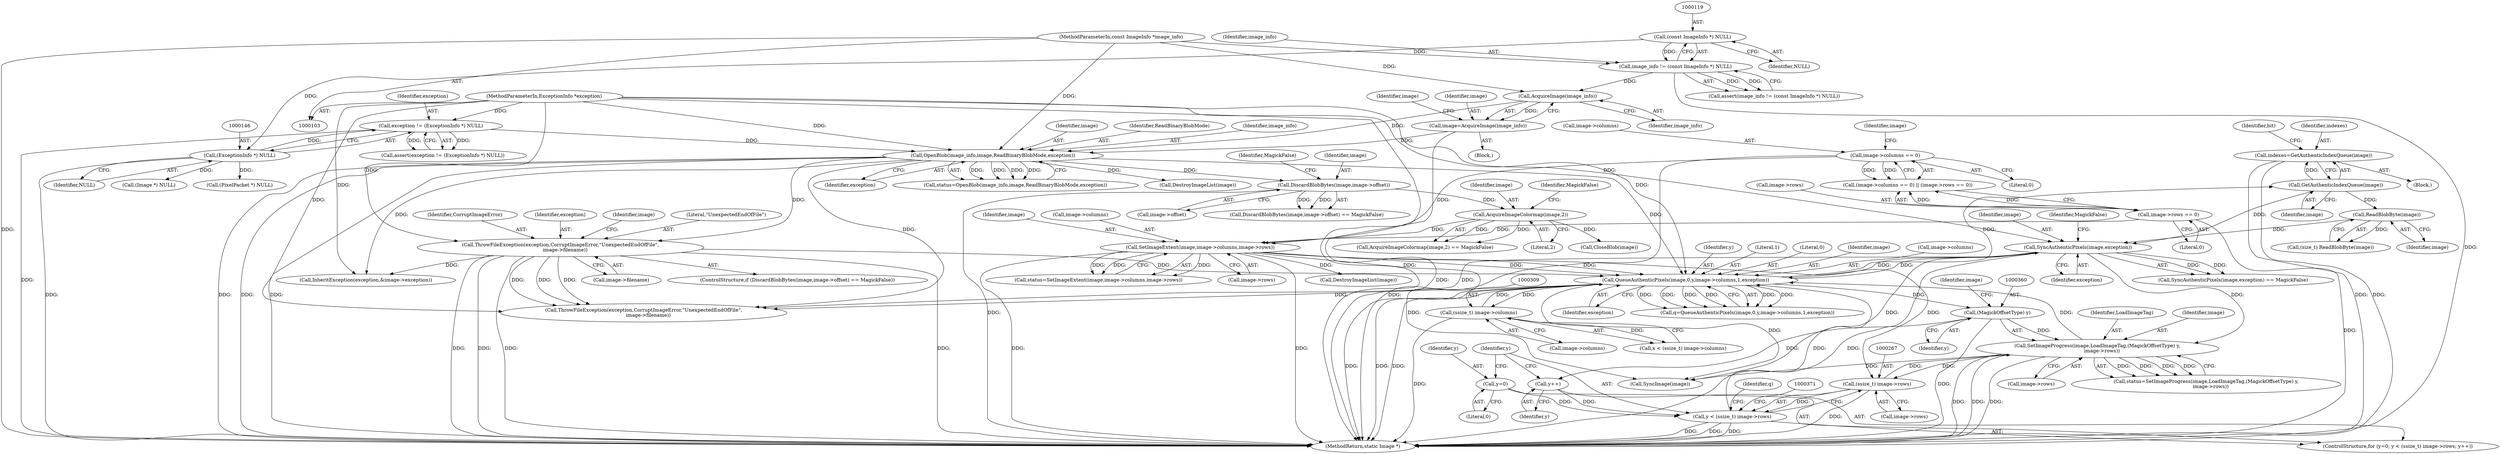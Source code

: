 digraph "0_ImageMagick_f6e9d0d9955e85bdd7540b251cd50d598dacc5e6_35@pointer" {
"1000292" [label="(Call,indexes=GetAuthenticIndexQueue(image))"];
"1000294" [label="(Call,GetAuthenticIndexQueue(image))"];
"1000276" [label="(Call,QueueAuthenticPixels(image,0,y,image->columns,1,exception))"];
"1000238" [label="(Call,SetImageExtent(image,image->columns,image->rows))"];
"1000215" [label="(Call,AcquireImageColormap(image,2))"];
"1000195" [label="(Call,DiscardBlobBytes(image,image->offset))"];
"1000175" [label="(Call,OpenBlob(image_info,image,ReadBinaryBlobMode,exception))"];
"1000156" [label="(Call,AcquireImage(image_info))"];
"1000116" [label="(Call,image_info != (const ImageInfo *) NULL)"];
"1000104" [label="(MethodParameterIn,const ImageInfo *image_info)"];
"1000118" [label="(Call,(const ImageInfo *) NULL)"];
"1000154" [label="(Call,image=AcquireImage(image_info))"];
"1000143" [label="(Call,exception != (ExceptionInfo *) NULL)"];
"1000105" [label="(MethodParameterIn,ExceptionInfo *exception)"];
"1000145" [label="(Call,(ExceptionInfo *) NULL)"];
"1000160" [label="(Call,image->columns == 0)"];
"1000165" [label="(Call,image->rows == 0)"];
"1000356" [label="(Call,SetImageProgress(image,LoadImageTag,(MagickOffsetType) y,\n      image->rows))"];
"1000349" [label="(Call,SyncAuthenticPixels(image,exception))"];
"1000324" [label="(Call,ReadBlobByte(image))"];
"1000359" [label="(Call,(MagickOffsetType) y)"];
"1000266" [label="(Call,(ssize_t) image->rows)"];
"1000264" [label="(Call,y < (ssize_t) image->rows)"];
"1000261" [label="(Call,y=0)"];
"1000271" [label="(Call,y++)"];
"1000308" [label="(Call,(ssize_t) image->columns)"];
"1000201" [label="(Call,ThrowFileException(exception,CorruptImageError,\"UnexpectedEndOfFile\",\n      image->filename))"];
"1000288" [label="(Call,(PixelPacket *) NULL)"];
"1000231" [label="(Call,CloseBlob(image))"];
"1000200" [label="(Identifier,MagickFalse)"];
"1000322" [label="(Call,(size_t) ReadBlobByte(image))"];
"1000177" [label="(Identifier,image)"];
"1000362" [label="(Call,image->rows)"];
"1000161" [label="(Call,image->columns)"];
"1000262" [label="(Identifier,y)"];
"1000243" [label="(Call,image->rows)"];
"1000265" [label="(Identifier,y)"];
"1000147" [label="(Identifier,NULL)"];
"1000215" [label="(Call,AcquireImageColormap(image,2))"];
"1000117" [label="(Identifier,image_info)"];
"1000157" [label="(Identifier,image_info)"];
"1000361" [label="(Identifier,y)"];
"1000325" [label="(Identifier,image)"];
"1000324" [label="(Call,ReadBlobByte(image))"];
"1000379" [label="(Call,ThrowFileException(exception,CorruptImageError,\"UnexpectedEndOfFile\",\n      image->filename))"];
"1000292" [label="(Call,indexes=GetAuthenticIndexQueue(image))"];
"1000173" [label="(Call,status=OpenBlob(image_info,image,ReadBinaryBlobMode,exception))"];
"1000284" [label="(Identifier,exception)"];
"1000352" [label="(Identifier,MagickFalse)"];
"1000274" [label="(Call,q=QueueAuthenticPixels(image,0,y,image->columns,1,exception))"];
"1000195" [label="(Call,DiscardBlobBytes(image,image->offset))"];
"1000156" [label="(Call,AcquireImage(image_info))"];
"1000216" [label="(Identifier,image)"];
"1000279" [label="(Identifier,y)"];
"1000104" [label="(MethodParameterIn,const ImageInfo *image_info)"];
"1000283" [label="(Literal,1)"];
"1000116" [label="(Call,image_info != (const ImageInfo *) NULL)"];
"1000164" [label="(Literal,0)"];
"1000154" [label="(Call,image=AcquireImage(image_info))"];
"1000201" [label="(Call,ThrowFileException(exception,CorruptImageError,\"UnexpectedEndOfFile\",\n      image->filename))"];
"1000187" [label="(Call,DestroyImageList(image))"];
"1000350" [label="(Identifier,image)"];
"1000356" [label="(Call,SetImageProgress(image,LoadImageTag,(MagickOffsetType) y,\n      image->rows))"];
"1000106" [label="(Block,)"];
"1000308" [label="(Call,(ssize_t) image->columns)"];
"1000276" [label="(Call,QueueAuthenticPixels(image,0,y,image->columns,1,exception))"];
"1000190" [label="(Call,(Image *) NULL)"];
"1000261" [label="(Call,y=0)"];
"1000202" [label="(Identifier,exception)"];
"1000295" [label="(Identifier,image)"];
"1000218" [label="(Identifier,MagickFalse)"];
"1000210" [label="(Identifier,image)"];
"1000358" [label="(Identifier,LoadImageTag)"];
"1000372" [label="(Call,SyncImage(image))"];
"1000266" [label="(Call,(ssize_t) image->rows)"];
"1000263" [label="(Literal,0)"];
"1000264" [label="(Call,y < (ssize_t) image->rows)"];
"1000105" [label="(MethodParameterIn,ExceptionInfo *exception)"];
"1000278" [label="(Literal,0)"];
"1000159" [label="(Call,(image->columns == 0) || (image->rows == 0))"];
"1000354" [label="(Call,status=SetImageProgress(image,LoadImageTag,(MagickOffsetType) y,\n      image->rows))"];
"1000167" [label="(Identifier,image)"];
"1000214" [label="(Call,AcquireImageColormap(image,2) == MagickFalse)"];
"1000120" [label="(Identifier,NULL)"];
"1000169" [label="(Literal,0)"];
"1000258" [label="(Call,DestroyImageList(image))"];
"1000178" [label="(Identifier,ReadBinaryBlobMode)"];
"1000239" [label="(Identifier,image)"];
"1000166" [label="(Call,image->rows)"];
"1000236" [label="(Call,status=SetImageExtent(image,image->columns,image->rows))"];
"1000160" [label="(Call,image->columns == 0)"];
"1000197" [label="(Call,image->offset)"];
"1000273" [label="(Block,)"];
"1000260" [label="(ControlStructure,for (y=0; y < (ssize_t) image->rows; y++))"];
"1000348" [label="(Call,SyncAuthenticPixels(image,exception) == MagickFalse)"];
"1000297" [label="(Identifier,bit)"];
"1000351" [label="(Identifier,exception)"];
"1000357" [label="(Identifier,image)"];
"1000393" [label="(MethodReturn,static Image *)"];
"1000115" [label="(Call,assert(image_info != (const ImageInfo *) NULL))"];
"1000277" [label="(Identifier,image)"];
"1000204" [label="(Literal,\"UnexpectedEndOfFile\")"];
"1000165" [label="(Call,image->rows == 0)"];
"1000162" [label="(Identifier,image)"];
"1000205" [label="(Call,image->filename)"];
"1000359" [label="(Call,(MagickOffsetType) y)"];
"1000194" [label="(Call,DiscardBlobBytes(image,image->offset) == MagickFalse)"];
"1000271" [label="(Call,y++)"];
"1000145" [label="(Call,(ExceptionInfo *) NULL)"];
"1000176" [label="(Identifier,image_info)"];
"1000179" [label="(Identifier,exception)"];
"1000143" [label="(Call,exception != (ExceptionInfo *) NULL)"];
"1000280" [label="(Call,image->columns)"];
"1000240" [label="(Call,image->columns)"];
"1000155" [label="(Identifier,image)"];
"1000306" [label="(Call,x < (ssize_t) image->columns)"];
"1000196" [label="(Identifier,image)"];
"1000272" [label="(Identifier,y)"];
"1000217" [label="(Literal,2)"];
"1000175" [label="(Call,OpenBlob(image_info,image,ReadBinaryBlobMode,exception))"];
"1000238" [label="(Call,SetImageExtent(image,image->columns,image->rows))"];
"1000349" [label="(Call,SyncAuthenticPixels(image,exception))"];
"1000142" [label="(Call,assert(exception != (ExceptionInfo *) NULL))"];
"1000193" [label="(ControlStructure,if (DiscardBlobBytes(image,image->offset) == MagickFalse))"];
"1000293" [label="(Identifier,indexes)"];
"1000363" [label="(Identifier,image)"];
"1000294" [label="(Call,GetAuthenticIndexQueue(image))"];
"1000268" [label="(Call,image->rows)"];
"1000275" [label="(Identifier,q)"];
"1000203" [label="(Identifier,CorruptImageError)"];
"1000251" [label="(Call,InheritException(exception,&image->exception))"];
"1000310" [label="(Call,image->columns)"];
"1000144" [label="(Identifier,exception)"];
"1000118" [label="(Call,(const ImageInfo *) NULL)"];
"1000292" -> "1000273"  [label="AST: "];
"1000292" -> "1000294"  [label="CFG: "];
"1000293" -> "1000292"  [label="AST: "];
"1000294" -> "1000292"  [label="AST: "];
"1000297" -> "1000292"  [label="CFG: "];
"1000292" -> "1000393"  [label="DDG: "];
"1000292" -> "1000393"  [label="DDG: "];
"1000294" -> "1000292"  [label="DDG: "];
"1000294" -> "1000295"  [label="CFG: "];
"1000295" -> "1000294"  [label="AST: "];
"1000276" -> "1000294"  [label="DDG: "];
"1000294" -> "1000324"  [label="DDG: "];
"1000294" -> "1000349"  [label="DDG: "];
"1000276" -> "1000274"  [label="AST: "];
"1000276" -> "1000284"  [label="CFG: "];
"1000277" -> "1000276"  [label="AST: "];
"1000278" -> "1000276"  [label="AST: "];
"1000279" -> "1000276"  [label="AST: "];
"1000280" -> "1000276"  [label="AST: "];
"1000283" -> "1000276"  [label="AST: "];
"1000284" -> "1000276"  [label="AST: "];
"1000274" -> "1000276"  [label="CFG: "];
"1000276" -> "1000393"  [label="DDG: "];
"1000276" -> "1000393"  [label="DDG: "];
"1000276" -> "1000393"  [label="DDG: "];
"1000276" -> "1000274"  [label="DDG: "];
"1000276" -> "1000274"  [label="DDG: "];
"1000276" -> "1000274"  [label="DDG: "];
"1000276" -> "1000274"  [label="DDG: "];
"1000276" -> "1000274"  [label="DDG: "];
"1000276" -> "1000274"  [label="DDG: "];
"1000238" -> "1000276"  [label="DDG: "];
"1000238" -> "1000276"  [label="DDG: "];
"1000356" -> "1000276"  [label="DDG: "];
"1000264" -> "1000276"  [label="DDG: "];
"1000308" -> "1000276"  [label="DDG: "];
"1000349" -> "1000276"  [label="DDG: "];
"1000175" -> "1000276"  [label="DDG: "];
"1000201" -> "1000276"  [label="DDG: "];
"1000105" -> "1000276"  [label="DDG: "];
"1000276" -> "1000308"  [label="DDG: "];
"1000276" -> "1000349"  [label="DDG: "];
"1000276" -> "1000359"  [label="DDG: "];
"1000276" -> "1000372"  [label="DDG: "];
"1000276" -> "1000379"  [label="DDG: "];
"1000238" -> "1000236"  [label="AST: "];
"1000238" -> "1000243"  [label="CFG: "];
"1000239" -> "1000238"  [label="AST: "];
"1000240" -> "1000238"  [label="AST: "];
"1000243" -> "1000238"  [label="AST: "];
"1000236" -> "1000238"  [label="CFG: "];
"1000238" -> "1000393"  [label="DDG: "];
"1000238" -> "1000393"  [label="DDG: "];
"1000238" -> "1000236"  [label="DDG: "];
"1000238" -> "1000236"  [label="DDG: "];
"1000238" -> "1000236"  [label="DDG: "];
"1000215" -> "1000238"  [label="DDG: "];
"1000160" -> "1000238"  [label="DDG: "];
"1000165" -> "1000238"  [label="DDG: "];
"1000238" -> "1000258"  [label="DDG: "];
"1000238" -> "1000266"  [label="DDG: "];
"1000238" -> "1000372"  [label="DDG: "];
"1000215" -> "1000214"  [label="AST: "];
"1000215" -> "1000217"  [label="CFG: "];
"1000216" -> "1000215"  [label="AST: "];
"1000217" -> "1000215"  [label="AST: "];
"1000218" -> "1000215"  [label="CFG: "];
"1000215" -> "1000214"  [label="DDG: "];
"1000215" -> "1000214"  [label="DDG: "];
"1000195" -> "1000215"  [label="DDG: "];
"1000215" -> "1000231"  [label="DDG: "];
"1000195" -> "1000194"  [label="AST: "];
"1000195" -> "1000197"  [label="CFG: "];
"1000196" -> "1000195"  [label="AST: "];
"1000197" -> "1000195"  [label="AST: "];
"1000200" -> "1000195"  [label="CFG: "];
"1000195" -> "1000393"  [label="DDG: "];
"1000195" -> "1000194"  [label="DDG: "];
"1000195" -> "1000194"  [label="DDG: "];
"1000175" -> "1000195"  [label="DDG: "];
"1000175" -> "1000173"  [label="AST: "];
"1000175" -> "1000179"  [label="CFG: "];
"1000176" -> "1000175"  [label="AST: "];
"1000177" -> "1000175"  [label="AST: "];
"1000178" -> "1000175"  [label="AST: "];
"1000179" -> "1000175"  [label="AST: "];
"1000173" -> "1000175"  [label="CFG: "];
"1000175" -> "1000393"  [label="DDG: "];
"1000175" -> "1000393"  [label="DDG: "];
"1000175" -> "1000393"  [label="DDG: "];
"1000175" -> "1000173"  [label="DDG: "];
"1000175" -> "1000173"  [label="DDG: "];
"1000175" -> "1000173"  [label="DDG: "];
"1000175" -> "1000173"  [label="DDG: "];
"1000156" -> "1000175"  [label="DDG: "];
"1000104" -> "1000175"  [label="DDG: "];
"1000154" -> "1000175"  [label="DDG: "];
"1000143" -> "1000175"  [label="DDG: "];
"1000105" -> "1000175"  [label="DDG: "];
"1000175" -> "1000187"  [label="DDG: "];
"1000175" -> "1000201"  [label="DDG: "];
"1000175" -> "1000251"  [label="DDG: "];
"1000175" -> "1000379"  [label="DDG: "];
"1000156" -> "1000154"  [label="AST: "];
"1000156" -> "1000157"  [label="CFG: "];
"1000157" -> "1000156"  [label="AST: "];
"1000154" -> "1000156"  [label="CFG: "];
"1000156" -> "1000154"  [label="DDG: "];
"1000116" -> "1000156"  [label="DDG: "];
"1000104" -> "1000156"  [label="DDG: "];
"1000116" -> "1000115"  [label="AST: "];
"1000116" -> "1000118"  [label="CFG: "];
"1000117" -> "1000116"  [label="AST: "];
"1000118" -> "1000116"  [label="AST: "];
"1000115" -> "1000116"  [label="CFG: "];
"1000116" -> "1000393"  [label="DDG: "];
"1000116" -> "1000115"  [label="DDG: "];
"1000116" -> "1000115"  [label="DDG: "];
"1000104" -> "1000116"  [label="DDG: "];
"1000118" -> "1000116"  [label="DDG: "];
"1000104" -> "1000103"  [label="AST: "];
"1000104" -> "1000393"  [label="DDG: "];
"1000118" -> "1000120"  [label="CFG: "];
"1000119" -> "1000118"  [label="AST: "];
"1000120" -> "1000118"  [label="AST: "];
"1000118" -> "1000145"  [label="DDG: "];
"1000154" -> "1000106"  [label="AST: "];
"1000155" -> "1000154"  [label="AST: "];
"1000162" -> "1000154"  [label="CFG: "];
"1000154" -> "1000393"  [label="DDG: "];
"1000143" -> "1000142"  [label="AST: "];
"1000143" -> "1000145"  [label="CFG: "];
"1000144" -> "1000143"  [label="AST: "];
"1000145" -> "1000143"  [label="AST: "];
"1000142" -> "1000143"  [label="CFG: "];
"1000143" -> "1000393"  [label="DDG: "];
"1000143" -> "1000142"  [label="DDG: "];
"1000143" -> "1000142"  [label="DDG: "];
"1000105" -> "1000143"  [label="DDG: "];
"1000145" -> "1000143"  [label="DDG: "];
"1000105" -> "1000103"  [label="AST: "];
"1000105" -> "1000393"  [label="DDG: "];
"1000105" -> "1000201"  [label="DDG: "];
"1000105" -> "1000251"  [label="DDG: "];
"1000105" -> "1000349"  [label="DDG: "];
"1000105" -> "1000379"  [label="DDG: "];
"1000145" -> "1000147"  [label="CFG: "];
"1000146" -> "1000145"  [label="AST: "];
"1000147" -> "1000145"  [label="AST: "];
"1000145" -> "1000393"  [label="DDG: "];
"1000145" -> "1000190"  [label="DDG: "];
"1000145" -> "1000288"  [label="DDG: "];
"1000160" -> "1000159"  [label="AST: "];
"1000160" -> "1000164"  [label="CFG: "];
"1000161" -> "1000160"  [label="AST: "];
"1000164" -> "1000160"  [label="AST: "];
"1000167" -> "1000160"  [label="CFG: "];
"1000159" -> "1000160"  [label="CFG: "];
"1000160" -> "1000393"  [label="DDG: "];
"1000160" -> "1000159"  [label="DDG: "];
"1000160" -> "1000159"  [label="DDG: "];
"1000165" -> "1000159"  [label="AST: "];
"1000165" -> "1000169"  [label="CFG: "];
"1000166" -> "1000165"  [label="AST: "];
"1000169" -> "1000165"  [label="AST: "];
"1000159" -> "1000165"  [label="CFG: "];
"1000165" -> "1000393"  [label="DDG: "];
"1000165" -> "1000159"  [label="DDG: "];
"1000165" -> "1000159"  [label="DDG: "];
"1000356" -> "1000354"  [label="AST: "];
"1000356" -> "1000362"  [label="CFG: "];
"1000357" -> "1000356"  [label="AST: "];
"1000358" -> "1000356"  [label="AST: "];
"1000359" -> "1000356"  [label="AST: "];
"1000362" -> "1000356"  [label="AST: "];
"1000354" -> "1000356"  [label="CFG: "];
"1000356" -> "1000393"  [label="DDG: "];
"1000356" -> "1000393"  [label="DDG: "];
"1000356" -> "1000393"  [label="DDG: "];
"1000356" -> "1000266"  [label="DDG: "];
"1000356" -> "1000354"  [label="DDG: "];
"1000356" -> "1000354"  [label="DDG: "];
"1000356" -> "1000354"  [label="DDG: "];
"1000356" -> "1000354"  [label="DDG: "];
"1000349" -> "1000356"  [label="DDG: "];
"1000359" -> "1000356"  [label="DDG: "];
"1000266" -> "1000356"  [label="DDG: "];
"1000356" -> "1000372"  [label="DDG: "];
"1000349" -> "1000348"  [label="AST: "];
"1000349" -> "1000351"  [label="CFG: "];
"1000350" -> "1000349"  [label="AST: "];
"1000351" -> "1000349"  [label="AST: "];
"1000352" -> "1000349"  [label="CFG: "];
"1000349" -> "1000393"  [label="DDG: "];
"1000349" -> "1000348"  [label="DDG: "];
"1000349" -> "1000348"  [label="DDG: "];
"1000324" -> "1000349"  [label="DDG: "];
"1000349" -> "1000372"  [label="DDG: "];
"1000349" -> "1000379"  [label="DDG: "];
"1000324" -> "1000322"  [label="AST: "];
"1000324" -> "1000325"  [label="CFG: "];
"1000325" -> "1000324"  [label="AST: "];
"1000322" -> "1000324"  [label="CFG: "];
"1000324" -> "1000322"  [label="DDG: "];
"1000359" -> "1000361"  [label="CFG: "];
"1000360" -> "1000359"  [label="AST: "];
"1000361" -> "1000359"  [label="AST: "];
"1000363" -> "1000359"  [label="CFG: "];
"1000359" -> "1000393"  [label="DDG: "];
"1000359" -> "1000271"  [label="DDG: "];
"1000266" -> "1000264"  [label="AST: "];
"1000266" -> "1000268"  [label="CFG: "];
"1000267" -> "1000266"  [label="AST: "];
"1000268" -> "1000266"  [label="AST: "];
"1000264" -> "1000266"  [label="CFG: "];
"1000266" -> "1000393"  [label="DDG: "];
"1000266" -> "1000264"  [label="DDG: "];
"1000264" -> "1000260"  [label="AST: "];
"1000265" -> "1000264"  [label="AST: "];
"1000275" -> "1000264"  [label="CFG: "];
"1000371" -> "1000264"  [label="CFG: "];
"1000264" -> "1000393"  [label="DDG: "];
"1000264" -> "1000393"  [label="DDG: "];
"1000264" -> "1000393"  [label="DDG: "];
"1000261" -> "1000264"  [label="DDG: "];
"1000271" -> "1000264"  [label="DDG: "];
"1000261" -> "1000260"  [label="AST: "];
"1000261" -> "1000263"  [label="CFG: "];
"1000262" -> "1000261"  [label="AST: "];
"1000263" -> "1000261"  [label="AST: "];
"1000265" -> "1000261"  [label="CFG: "];
"1000271" -> "1000260"  [label="AST: "];
"1000271" -> "1000272"  [label="CFG: "];
"1000272" -> "1000271"  [label="AST: "];
"1000265" -> "1000271"  [label="CFG: "];
"1000308" -> "1000306"  [label="AST: "];
"1000308" -> "1000310"  [label="CFG: "];
"1000309" -> "1000308"  [label="AST: "];
"1000310" -> "1000308"  [label="AST: "];
"1000306" -> "1000308"  [label="CFG: "];
"1000308" -> "1000393"  [label="DDG: "];
"1000308" -> "1000306"  [label="DDG: "];
"1000201" -> "1000193"  [label="AST: "];
"1000201" -> "1000205"  [label="CFG: "];
"1000202" -> "1000201"  [label="AST: "];
"1000203" -> "1000201"  [label="AST: "];
"1000204" -> "1000201"  [label="AST: "];
"1000205" -> "1000201"  [label="AST: "];
"1000210" -> "1000201"  [label="CFG: "];
"1000201" -> "1000393"  [label="DDG: "];
"1000201" -> "1000393"  [label="DDG: "];
"1000201" -> "1000393"  [label="DDG: "];
"1000201" -> "1000393"  [label="DDG: "];
"1000201" -> "1000251"  [label="DDG: "];
"1000201" -> "1000379"  [label="DDG: "];
"1000201" -> "1000379"  [label="DDG: "];
"1000201" -> "1000379"  [label="DDG: "];
}
